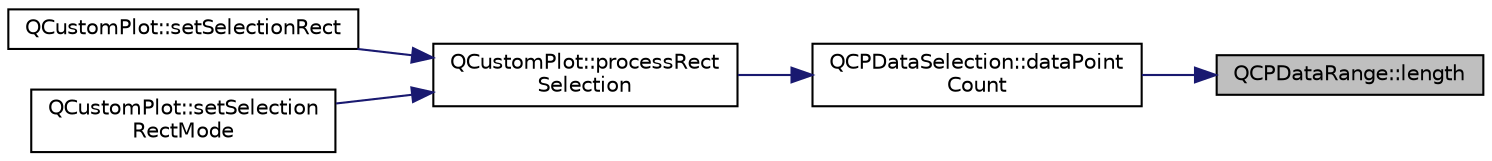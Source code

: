 digraph "QCPDataRange::length"
{
 // LATEX_PDF_SIZE
  edge [fontname="Helvetica",fontsize="10",labelfontname="Helvetica",labelfontsize="10"];
  node [fontname="Helvetica",fontsize="10",shape=record];
  rankdir="RL";
  Node1 [label="QCPDataRange::length",height=0.2,width=0.4,color="black", fillcolor="grey75", style="filled", fontcolor="black",tooltip=" "];
  Node1 -> Node2 [dir="back",color="midnightblue",fontsize="10",style="solid",fontname="Helvetica"];
  Node2 [label="QCPDataSelection::dataPoint\lCount",height=0.2,width=0.4,color="black", fillcolor="white", style="filled",URL="$classQCPDataSelection.html#ac9e74dd294778aa799216c3435c9c4f0",tooltip=" "];
  Node2 -> Node3 [dir="back",color="midnightblue",fontsize="10",style="solid",fontname="Helvetica"];
  Node3 [label="QCustomPlot::processRect\lSelection",height=0.2,width=0.4,color="black", fillcolor="white", style="filled",URL="$classQCustomPlot.html#ac10849411e1d0e858ea7f29c8ade364c",tooltip=" "];
  Node3 -> Node4 [dir="back",color="midnightblue",fontsize="10",style="solid",fontname="Helvetica"];
  Node4 [label="QCustomPlot::setSelectionRect",height=0.2,width=0.4,color="black", fillcolor="white", style="filled",URL="$classQCustomPlot.html#a0c09f96df15faa4799ad7051bb16cf33",tooltip=" "];
  Node3 -> Node5 [dir="back",color="midnightblue",fontsize="10",style="solid",fontname="Helvetica"];
  Node5 [label="QCustomPlot::setSelection\lRectMode",height=0.2,width=0.4,color="black", fillcolor="white", style="filled",URL="$classQCustomPlot.html#a810ef958ebe84db661c7288b526c0deb",tooltip=" "];
}
